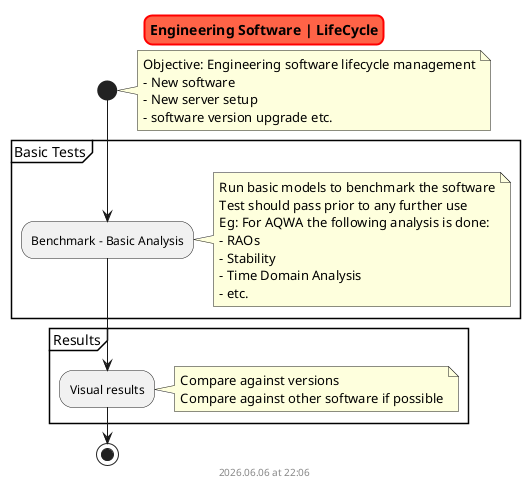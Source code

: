 @startuml new_engg_software_lifecycle
skinparam titleBorderRoundCorner 15
skinparam titleBorderThickness 2
skinparam titleBorderColor red
skinparam titleBackgroundColor Tomato

title Engineering Software | LifeCycle

start

    note right
        Objective: Engineering software lifecycle management
        - New software
        - New server setup
        - software version upgrade etc.
    end note

    partition "Basic Tests" {

        :Benchmark - Basic Analysis;
            note right
                Run basic models to benchmark the software
                Test should pass prior to any further use
                Eg: For AQWA the following analysis is done: 
                - RAOs
                - Stability
                - Time Domain Analysis
                - etc.
            end note

    }

    partition "Results" {
        :Visual results;
            note right
                Compare against versions
                Compare against other software if possible
            end note

    }


stop

footer
%date("yyyy.MM.dd' at 'HH:mm")
%filename()
end footer

@enduml
